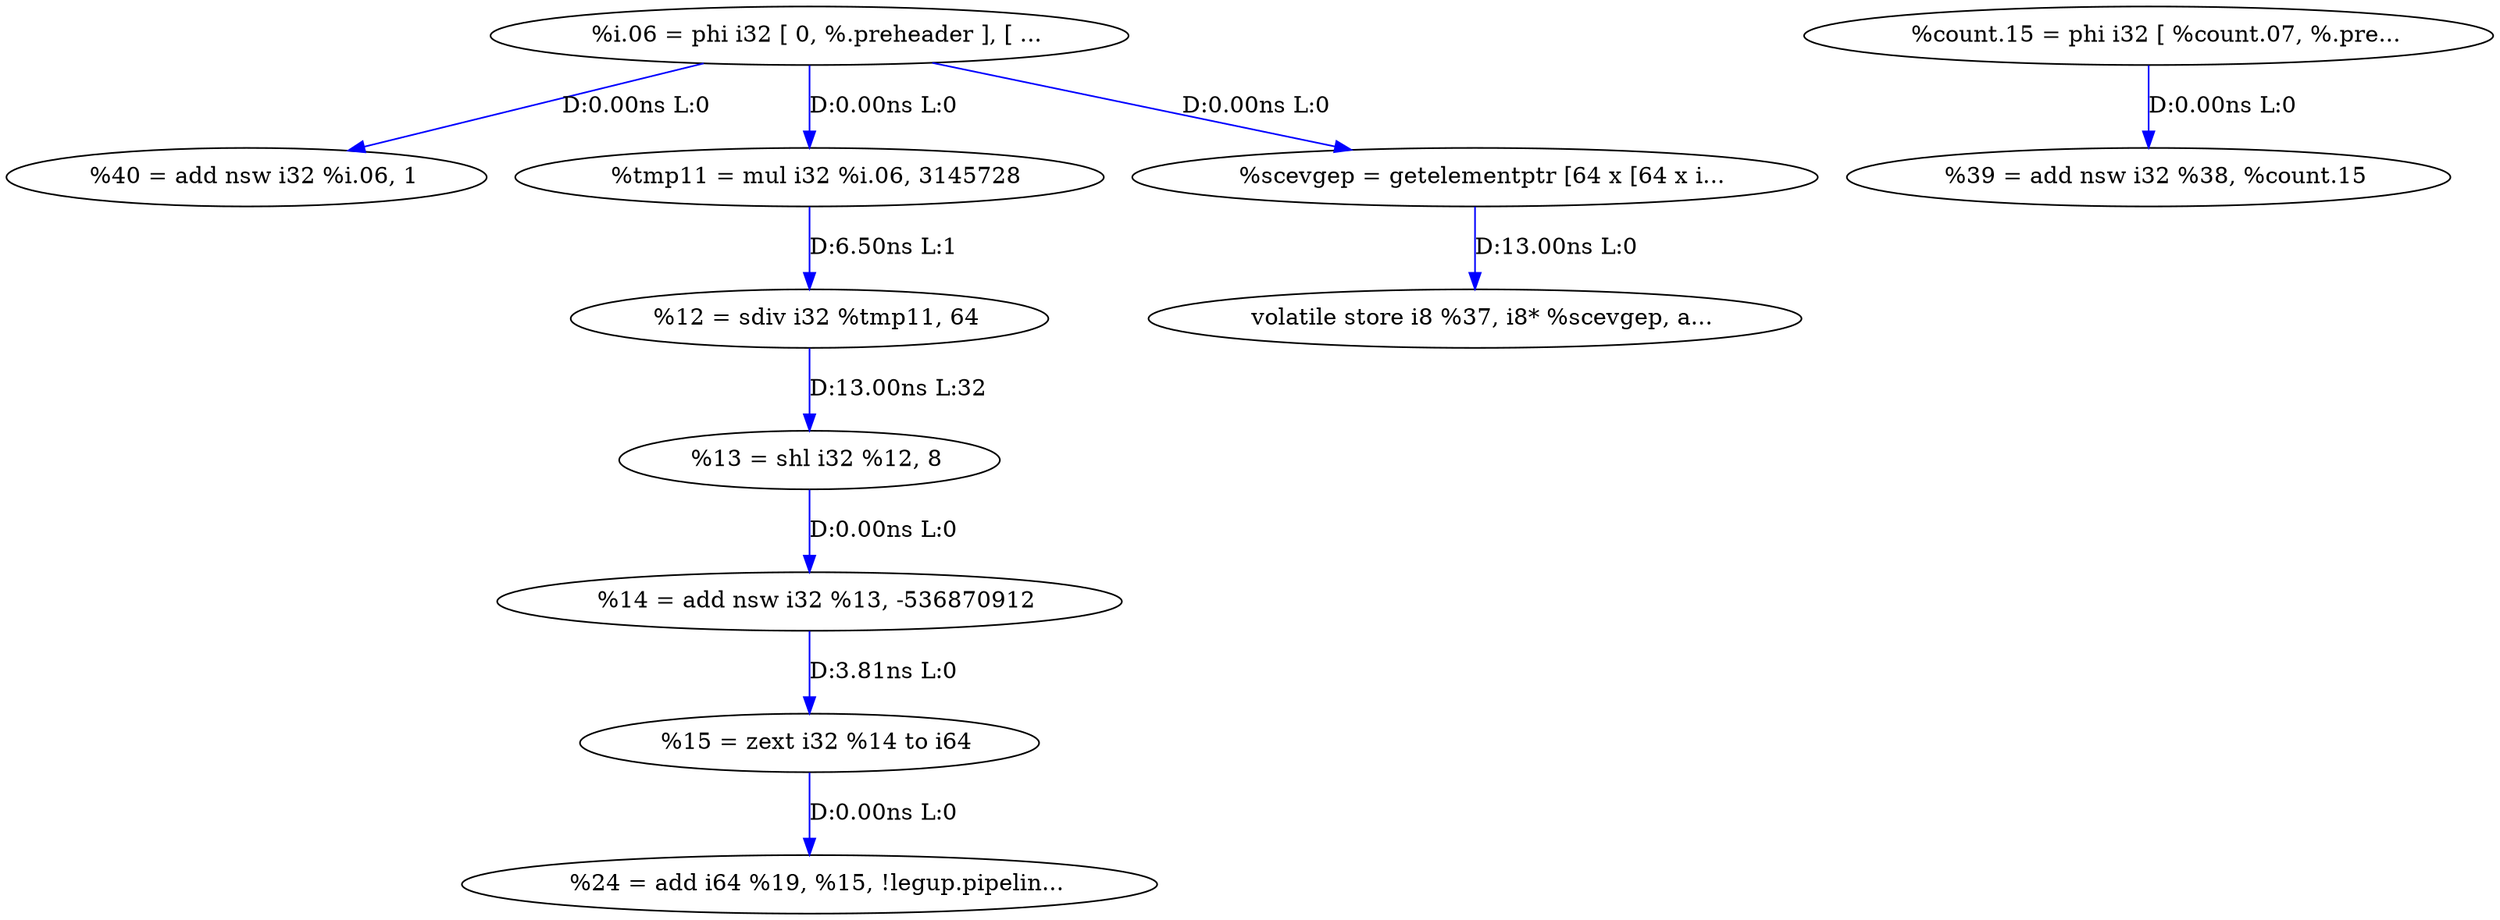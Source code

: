 digraph {
Node0xaf9d670[label="  %40 = add nsw i32 %i.06, 1"];
Node0xaf9baa8[label="  %i.06 = phi i32 [ 0, %.preheader ], [ ..."];
Node0xaf9baa8 -> Node0xaf9d670[label="D:0.00ns L:0",color=blue];
Node0xaf9bc88[label="  %tmp11 = mul i32 %i.06, 3145728"];
Node0xaf9baa8 -> Node0xaf9bc88[label="D:0.00ns L:0",color=blue];
Node0xaf9bbe8[label="  %scevgep = getelementptr [64 x [64 x i..."];
Node0xaf9baa8 -> Node0xaf9bbe8[label="D:0.00ns L:0",color=blue];
Node0xaf9d530[label="  %39 = add nsw i32 %38, %count.15"];
Node0xaf9bb48[label="  %count.15 = phi i32 [ %count.07, %.pre..."];
Node0xaf9bb48 -> Node0xaf9d530[label="D:0.00ns L:0",color=blue];
Node0xaf9d5d0[label="  volatile store i8 %37, i8* %scevgep, a..."];
Node0xaf9bbe8 -> Node0xaf9d5d0[label="D:13.00ns L:0",color=blue];
Node0xaf9bd28[label="  %12 = sdiv i32 %tmp11, 64"];
Node0xaf9bc88 -> Node0xaf9bd28[label="D:6.50ns L:1",color=blue];
Node0xaf9bdc8[label="  %13 = shl i32 %12, 8"];
Node0xaf9bd28 -> Node0xaf9bdc8[label="D:13.00ns L:32",color=blue];
Node0xaf9be68[label="  %14 = add nsw i32 %13, -536870912"];
Node0xaf9bdc8 -> Node0xaf9be68[label="D:0.00ns L:0",color=blue];
Node0xaf9bf08[label="  %15 = zext i32 %14 to i64"];
Node0xaf9be68 -> Node0xaf9bf08[label="D:3.81ns L:0",color=blue];
Node0xaf9c7c8[label="  %24 = add i64 %19, %15, !legup.pipelin..."];
Node0xaf9bf08 -> Node0xaf9c7c8[label="D:0.00ns L:0",color=blue];
}
